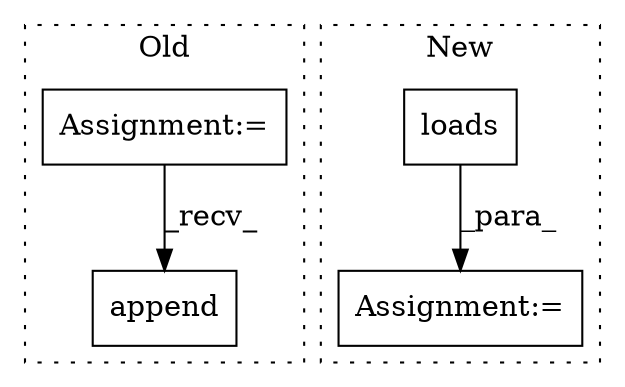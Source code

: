 digraph G {
subgraph cluster0 {
1 [label="append" a="32" s="3510,3520" l="7,1" shape="box"];
4 [label="Assignment:=" a="7" s="3031" l="4" shape="box"];
label = "Old";
style="dotted";
}
subgraph cluster1 {
2 [label="loads" a="32" s="11858,11868" l="6,1" shape="box"];
3 [label="Assignment:=" a="7" s="11888" l="1" shape="box"];
label = "New";
style="dotted";
}
2 -> 3 [label="_para_"];
4 -> 1 [label="_recv_"];
}